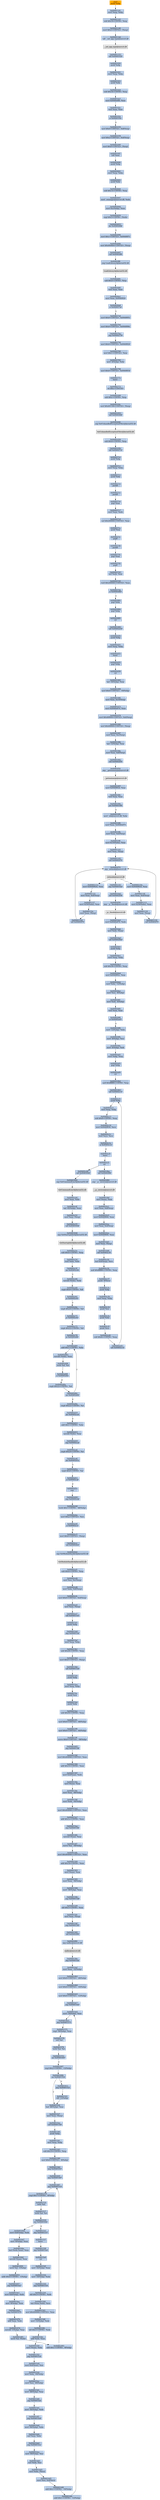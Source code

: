 digraph G {
node[shape=rectangle,style=filled,fillcolor=lightsteelblue,color=lightsteelblue]
bgcolor="transparent"
a0x00401140pushl_ebp[label="start\npushl %ebp",color="lightgrey",fillcolor="orange"];
a0x00401141movl_esp_ebp[label="0x00401141\nmovl %esp, %ebp"];
a0x00401143subl_0x18UINT8_esp[label="0x00401143\nsubl $0x18<UINT8>, %esp"];
a0x00401146movl_0x2UINT32_esp_[label="0x00401146\nmovl $0x2<UINT32>, (%esp)"];
a0x0040114dcall___set_app_type_msvcrt_dll[label="0x0040114d\ncall __set_app_type@msvcrt.dll"];
a__set_app_type_msvcrt_dll[label="__set_app_type@msvcrt.dll",color="lightgrey",fillcolor="lightgrey"];
a0x00401153call_0x00401020[label="0x00401153\ncall 0x00401020"];
a0x00401020pushl_ebp[label="0x00401020\npushl %ebp"];
a0x00401021movl_esp_ebp[label="0x00401021\nmovl %esp, %ebp"];
a0x00401023pushl_ebx[label="0x00401023\npushl %ebx"];
a0x00401024subl_0x34UINT8_esp[label="0x00401024\nsubl $0x34<UINT8>, %esp"];
a0x00401027movl_0x0040e6f0_eax[label="0x00401027\nmovl 0x0040e6f0, %eax"];
a0x0040102ctestl_eax_eax[label="0x0040102c\ntestl %eax, %eax"];
a0x0040102eje_0x0040104c[label="0x0040102e\nje 0x0040104c"];
a0x00401030movl_0x0UINT32_0x8esp_[label="0x00401030\nmovl $0x0<UINT32>, 0x8(%esp)"];
a0x00401038movl_0x2UINT32_0x4esp_[label="0x00401038\nmovl $0x2<UINT32>, 0x4(%esp)"];
a0x00401040movl_0x0UINT32_esp_[label="0x00401040\nmovl $0x0<UINT32>, (%esp)"];
a0x00401047call_eax[label="0x00401047\ncall %eax"];
a0x00402640pushl_ebp[label="0x00402640\npushl %ebp"];
a0x00402641movl_esp_ebp[label="0x00402641\nmovl %esp, %ebp"];
a0x00402643pushl_ebx[label="0x00402643\npushl %ebx"];
a0x00402644subl_0x14UINT8_esp[label="0x00402644\nsubl $0x14<UINT8>, %esp"];
a0x00402647movl__winmajor_msvcrt_dll_edx[label="0x00402647\nmovl _winmajor@msvcrt.dll, %edx"];
a0x0040264dmovl_0xcebp__eax[label="0x0040264d\nmovl 0xc(%ebp), %eax"];
a0x00402650cmpl_0x3UINT8_edx_[label="0x00402650\ncmpl $0x3<UINT8>, (%edx)"];
a0x00402653jbe_0x00402686[label="0x00402653\njbe 0x00402686"];
a0x00402686movl_0x1UINT32_0x0040f07c[label="0x00402686\nmovl $0x1<UINT32>, 0x0040f07c"];
a0x00402690movl_0x40e6b4UINT32_esp_[label="0x00402690\nmovl $0x40e6b4<UINT32>, (%esp)"];
a0x00402697call_0x00402ff8[label="0x00402697\ncall 0x00402ff8"];
a0x00402ff8jmp_LoadLibraryA_kernel32_dll[label="0x00402ff8\njmp LoadLibraryA@kernel32.dll"];
LoadLibraryA_kernel32_dll[label="LoadLibraryA@kernel32.dll",color="lightgrey",fillcolor="lightgrey"];
a0x0040269csubl_0x4UINT8_esp[label="0x0040269c\nsubl $0x4<UINT8>, %esp"];
a0x0040269ftestl_eax_eax[label="0x0040269f\ntestl %eax, %eax"];
a0x004026a1movl_eax_0x0040f020[label="0x004026a1\nmovl %eax, 0x0040f020"];
a0x004026a6je_0x004027a6[label="0x004026a6\nje 0x004027a6"];
a0x004027a6movl_0x0UINT32_0x0040f05c[label="0x004027a6\nmovl $0x0<UINT32>, 0x0040f05c"];
a0x004027b0movl_0x0UINT32_0x0040f06c[label="0x004027b0\nmovl $0x0<UINT32>, 0x0040f06c"];
a0x004027bajmp_0x00402756[label="0x004027ba\njmp 0x00402756"];
a0x00402756movl_0x0UINT32_0x0040f020[label="0x00402756\nmovl $0x0<UINT32>, 0x0040f020"];
a0x00402760movl_0x1UINT32_eax[label="0x00402760\nmovl $0x1<UINT32>, %eax"];
a0x00402765movl__4ebp__ebx[label="0x00402765\nmovl -4(%ebp), %ebx"];
a0x00402768movl_0x0UINT32_0x0040f034[label="0x00402768\nmovl $0x0<UINT32>, 0x0040f034"];
a0x00402772leave_[label="0x00402772\nleave "];
a0x00402773ret_0xcUINT16[label="0x00402773\nret $0xc<UINT16>"];
a0x00401049subl_0xcUINT8_esp[label="0x00401049\nsubl $0xc<UINT8>, %esp"];
a0x0040104cmovl_0x401180UINT32_esp_[label="0x0040104c\nmovl $0x401180<UINT32>, (%esp)"];
a0x00401053call_0x00402fd0[label="0x00401053\ncall 0x00402fd0"];
a0x00402fd0jmp_SetUnhandledExceptionFilter_kernel32_dll[label="0x00402fd0\njmp SetUnhandledExceptionFilter@kernel32.dll"];
SetUnhandledExceptionFilter_kernel32_dll[label="SetUnhandledExceptionFilter@kernel32.dll",color="lightgrey",fillcolor="lightgrey"];
a0x00401058subl_0x4UINT8_esp[label="0x00401058\nsubl $0x4<UINT8>, %esp"];
a0x0040105bcall_0x004027c0[label="0x0040105b\ncall 0x004027c0"];
a0x004027c0pushl_ebp[label="0x004027c0\npushl %ebp"];
a0x004027c1movl_esp_ebp[label="0x004027c1\nmovl %esp, %ebp"];
a0x004027c3pushl_ebx[label="0x004027c3\npushl %ebx"];
a0x004027c4pushfl_[label="0x004027c4\npushfl "];
a0x004027c5pushfl_[label="0x004027c5\npushfl "];
a0x004027c6popl_eax[label="0x004027c6\npopl %eax"];
a0x004027c7movl_eax_edx[label="0x004027c7\nmovl %eax, %edx"];
a0x004027c9xorl_0x200000UINT32_eax[label="0x004027c9\nxorl $0x200000<UINT32>, %eax"];
a0x004027cepushl_eax[label="0x004027ce\npushl %eax"];
a0x004027cfpopfl_[label="0x004027cf\npopfl "];
a0x004027d0pushfl_[label="0x004027d0\npushfl "];
a0x004027d1popl_eax[label="0x004027d1\npopl %eax"];
a0x004027d2popfl_[label="0x004027d2\npopfl "];
a0x004027d3xorl_edx_eax[label="0x004027d3\nxorl %edx, %eax"];
a0x004027d5testl_0x200000UINT32_eax[label="0x004027d5\ntestl $0x200000<UINT32>, %eax"];
a0x004027daje_0x00402883[label="0x004027da\nje 0x00402883"];
a0x00402883popl_ebx[label="0x00402883\npopl %ebx"];
a0x00402884popl_ebp[label="0x00402884\npopl %ebp"];
a0x00402885ret[label="0x00402885\nret"];
a0x00401060call_0x00402d30[label="0x00401060\ncall 0x00402d30"];
a0x00402d30pushl_ebp[label="0x00402d30\npushl %ebp"];
a0x00402d31movl_esp_ebp[label="0x00402d31\nmovl %esp, %ebp"];
a0x00402d33fninit_[label="0x00402d33\nfninit "];
a0x00402d35popl_ebp[label="0x00402d35\npopl %ebp"];
a0x00402d36ret[label="0x00402d36\nret"];
a0x00401065leal__16ebp__eax[label="0x00401065\nleal -16(%ebp), %eax"];
a0x00401068movl_0x0UINT32__16ebp_[label="0x00401068\nmovl $0x0<UINT32>, -16(%ebp)"];
a0x0040106fmovl_eax_0x10esp_[label="0x0040106f\nmovl %eax, 0x10(%esp)"];
a0x00401073movl_0x0040e670_eax[label="0x00401073\nmovl 0x0040e670, %eax"];
a0x00401078movl_0x40f004UINT32_0x4esp_[label="0x00401078\nmovl $0x40f004<UINT32>, 0x4(%esp)"];
a0x00401080movl_0x40f000UINT32_esp_[label="0x00401080\nmovl $0x40f000<UINT32>, (%esp)"];
a0x00401087movl_eax_0xcesp_[label="0x00401087\nmovl %eax, 0xc(%esp)"];
a0x0040108bleal__12ebp__eax[label="0x0040108b\nleal -12(%ebp), %eax"];
a0x0040108emovl_eax_0x8esp_[label="0x0040108e\nmovl %eax, 0x8(%esp)"];
a0x00401092call_0x00402f50[label="0x00401092\ncall 0x00402f50"];
a0x00402f50jmp___getmainargs_msvcrt_dll[label="0x00402f50\njmp __getmainargs@msvcrt.dll"];
a__getmainargs_msvcrt_dll[label="__getmainargs@msvcrt.dll",color="lightgrey",fillcolor="lightgrey"];
a0x00401097movl_0x0040f024_eax[label="0x00401097\nmovl 0x0040f024, %eax"];
a0x0040109ctestl_eax_eax[label="0x0040109c\ntestl %eax, %eax"];
a0x0040109ejne_0x004010f0[label="0x0040109e\njne 0x004010f0"];
a0x004010f0movl__iob_msvcrt_dll_ebx[label="0x004010f0\nmovl _iob@msvcrt.dll, %ebx"];
a0x004010f6movl_eax_0x0040e674[label="0x004010f6\nmovl %eax, 0x0040e674"];
a0x004010fbmovl_eax_0x4esp_[label="0x004010fb\nmovl %eax, 0x4(%esp)"];
a0x004010ffmovl_0x10ebx__eax[label="0x004010ff\nmovl 0x10(%ebx), %eax"];
a0x00401102movl_eax_esp_[label="0x00401102\nmovl %eax, (%esp)"];
a0x00401105call_0x00402f70[label="0x00401105\ncall 0x00402f70"];
a0x00402f70jmp__setmode_msvcrt_dll[label="0x00402f70\njmp _setmode@msvcrt.dll"];
a_setmode_msvcrt_dll[label="_setmode@msvcrt.dll",color="lightgrey",fillcolor="lightgrey"];
a0x0040110amovl_0x0040f024_eax[label="0x0040110a\nmovl 0x0040f024, %eax"];
a0x0040110fmovl_eax_0x4esp_[label="0x0040110f\nmovl %eax, 0x4(%esp)"];
a0x00401113movl_0x30ebx__eax[label="0x00401113\nmovl 0x30(%ebx), %eax"];
a0x00401116movl_eax_esp_[label="0x00401116\nmovl %eax, (%esp)"];
a0x00401119call_0x00402f70[label="0x00401119\ncall 0x00402f70"];
a0x0040111emovl_0x0040f024_eax[label="0x0040111e\nmovl 0x0040f024, %eax"];
a0x00401123movl_eax_0x4esp_[label="0x00401123\nmovl %eax, 0x4(%esp)"];
a0x00401127movl_0x50ebx__eax[label="0x00401127\nmovl 0x50(%ebx), %eax"];
a0x0040112amovl_eax_esp_[label="0x0040112a\nmovl %eax, (%esp)"];
a0x0040112dcall_0x00402f70[label="0x0040112d\ncall 0x00402f70"];
a0x00401132jmp_0x004010a0[label="0x00401132\njmp 0x004010a0"];
a0x004010a0call_0x00402f58[label="0x004010a0\ncall 0x00402f58"];
a0x00402f58jmp___p__fmode_msvcrt_dll[label="0x00402f58\njmp __p__fmode@msvcrt.dll"];
a__p__fmode_msvcrt_dll[label="__p__fmode@msvcrt.dll",color="lightgrey",fillcolor="lightgrey"];
a0x004010a5movl_0x0040e674_edx[label="0x004010a5\nmovl 0x0040e674, %edx"];
a0x004010abmovl_edx_eax_[label="0x004010ab\nmovl %edx, (%eax)"];
a0x004010adcall_0x004029e0[label="0x004010ad\ncall 0x004029e0"];
a0x004029e0pushl_ebp[label="0x004029e0\npushl %ebp"];
a0x004029e1movl_esp_ebp[label="0x004029e1\nmovl %esp, %ebp"];
a0x004029e3subl_0x38UINT8_esp[label="0x004029e3\nsubl $0x38<UINT8>, %esp"];
a0x004029e6movl_0x0040f02c_eax[label="0x004029e6\nmovl 0x0040f02c, %eax"];
a0x004029ebmovl_ebx__12ebp_[label="0x004029eb\nmovl %ebx, -12(%ebp)"];
a0x004029eemovl_esi__8ebp_[label="0x004029ee\nmovl %esi, -8(%ebp)"];
a0x004029f1movl_edi__4ebp_[label="0x004029f1\nmovl %edi, -4(%ebp)"];
a0x004029f4testl_eax_eax[label="0x004029f4\ntestl %eax, %eax"];
a0x004029f6je_0x00402a05[label="0x004029f6\nje 0x00402a05"];
a0x004029f8movl__12ebp__ebx[label="0x004029f8\nmovl -12(%ebp), %ebx"];
a0x004029fbmovl__8ebp__esi[label="0x004029fb\nmovl -8(%ebp), %esi"];
a0x004029femovl__4ebp__edi[label="0x004029fe\nmovl -4(%ebp), %edi"];
a0x00402a01movl_ebp_esp[label="0x00402a01\nmovl %ebp, %esp"];
a0x00402a03popl_ebp[label="0x00402a03\npopl %ebp"];
a0x00402a04ret[label="0x00402a04\nret"];
a0x004010b2andl_0xfffffff0UINT8_esp[label="0x004010b2\nandl $0xfffffff0<UINT8>, %esp"];
a0x004010b5call_0x00402c10[label="0x004010b5\ncall 0x00402c10"];
a0x00402c10pushl_ebp[label="0x00402c10\npushl %ebp"];
a0x00402c11movl_esp_ebp[label="0x00402c11\nmovl %esp, %ebp"];
a0x00402c13subl_0x8UINT8_esp[label="0x00402c13\nsubl $0x8<UINT8>, %esp"];
a0x00402c16movl_0x0040f030_ecx[label="0x00402c16\nmovl 0x0040f030, %ecx"];
a0x00402c1ctestl_ecx_ecx[label="0x00402c1c\ntestl %ecx, %ecx"];
a0x00402c1eje_0x00402c22[label="0x00402c1e\nje 0x00402c22"];
a0x00402c20leave_[label="0x00402c20\nleave "];
a0x00402c21ret[label="0x00402c21\nret"];
a0x004010bacall_0x00402f60[label="0x004010ba\ncall 0x00402f60"];
a0x00402f60jmp___p__environ_msvcrt_dll[label="0x00402f60\njmp __p__environ@msvcrt.dll"];
a__p__environ_msvcrt_dll[label="__p__environ@msvcrt.dll",color="lightgrey",fillcolor="lightgrey"];
a0x004010bfmovl_eax__eax[label="0x004010bf\nmovl (%eax), %eax"];
a0x004010c1movl_eax_0x8esp_[label="0x004010c1\nmovl %eax, 0x8(%esp)"];
a0x004010c5movl_0x0040f004_eax[label="0x004010c5\nmovl 0x0040f004, %eax"];
a0x004010camovl_eax_0x4esp_[label="0x004010ca\nmovl %eax, 0x4(%esp)"];
a0x004010cemovl_0x0040f000_eax[label="0x004010ce\nmovl 0x0040f000, %eax"];
a0x004010d3movl_eax_esp_[label="0x004010d3\nmovl %eax, (%esp)"];
a0x004010d6call_0x00402c30[label="0x004010d6\ncall 0x00402c30"];
a0x00402c30leal_0x4esp__ecx[label="0x00402c30\nleal 0x4(%esp), %ecx"];
a0x00402c34andl_0xfffffff0UINT8_esp[label="0x00402c34\nandl $0xfffffff0<UINT8>, %esp"];
a0x00402c37pushl__4ecx_[label="0x00402c37\npushl -4(%ecx)"];
a0x00402c3apushl_ebp[label="0x00402c3a\npushl %ebp"];
a0x00402c3bmovl_esp_ebp[label="0x00402c3b\nmovl %esp, %ebp"];
a0x00402c3dpushl_esi[label="0x00402c3d\npushl %esi"];
a0x00402c3epushl_ebx[label="0x00402c3e\npushl %ebx"];
a0x00402c3fpushl_ecx[label="0x00402c3f\npushl %ecx"];
a0x00402c40subl_0x6cUINT8_esp[label="0x00402c40\nsubl $0x6c<UINT8>, %esp"];
a0x00402c43call_0x00402c10[label="0x00402c43\ncall 0x00402c10"];
a0x00402c48call_0x00403040[label="0x00402c48\ncall 0x00403040"];
a0x00403040jmp_GetCommandLineA_kernel32_dll[label="0x00403040\njmp GetCommandLineA@kernel32.dll"];
GetCommandLineA_kernel32_dll[label="GetCommandLineA@kernel32.dll",color="lightgrey",fillcolor="lightgrey"];
a0x00402c4dmovl_eax_ebx[label="0x00402c4d\nmovl %eax, %ebx"];
a0x00402c4fleal__92ebp__eax[label="0x00402c4f\nleal -92(%ebp), %eax"];
a0x00402c52movl_eax_esp_[label="0x00402c52\nmovl %eax, (%esp)"];
a0x00402c55call_0x00403048[label="0x00402c55\ncall 0x00403048"];
a0x00403048jmp_GetStartupInfoA_kernel32_dll[label="0x00403048\njmp GetStartupInfoA@kernel32.dll"];
GetStartupInfoA_kernel32_dll[label="GetStartupInfoA@kernel32.dll",color="lightgrey",fillcolor="lightgrey"];
a0x00402c5asubl_0x4UINT8_esp[label="0x00402c5a\nsubl $0x4<UINT8>, %esp"];
a0x00402c5dtestl_ebx_ebx[label="0x00402c5d\ntestl %ebx, %ebx"];
a0x00402c5fjne_0x00402c66[label="0x00402c5f\njne 0x00402c66"];
a0x00402c66movzbl_ebx__edx[label="0x00402c66\nmovzbl (%ebx), %edx"];
a0x00402c69cmpb_0x9UINT8_dl[label="0x00402c69\ncmpb $0x9<UINT8>, %dl"];
a0x00402c6cje_0x00402c63[label="0x00402c6c\nje 0x00402c63"];
a0x00402c6ecmpb_0x20UINT8_dl[label="0x00402c6e\ncmpb $0x20<UINT8>, %dl"];
a0x00402c71je_0x00402c63[label="0x00402c71\nje 0x00402c63"];
a0x00402c73cmpb_0x22UINT8_dl[label="0x00402c73\ncmpb $0x22<UINT8>, %dl"];
a0x00402c76je_0x00402d00[label="0x00402c76\nje 0x00402d00"];
a0x00402d00addl_0x1UINT8_ebx[label="0x00402d00\naddl $0x1<UINT8>, %ebx"];
a0x00402d03movzbl_ebx__eax[label="0x00402d03\nmovzbl (%ebx), %eax"];
a0x00402d06testb_al_al[label="0x00402d06\ntestb %al, %al"];
a0x00402d08je_0x00402d0e[label="0x00402d08\nje 0x00402d0e"];
a0x00402d0acmpb_0x22UINT8_al[label="0x00402d0a\ncmpb $0x22<UINT8>, %al"];
a0x00402d0cjne_0x00402d00[label="0x00402d0c\njne 0x00402d00"];
a0x00402d0ecmpb_0x22UINT8_al[label="0x00402d0e\ncmpb $0x22<UINT8>, %al"];
a0x00402d10jne_0x00402ca4[label="0x00402d10\njne 0x00402ca4"];
a0x00402d12addl_0x1UINT8_ebx[label="0x00402d12\naddl $0x1<UINT8>, %ebx"];
a0x00402d15movzbl_ebx__eax[label="0x00402d15\nmovzbl (%ebx), %eax"];
a0x00402d18jmp_0x00402ca4[label="0x00402d18\njmp 0x00402ca4"];
a0x00402ca4cmpb_0x20UINT8_al[label="0x00402ca4\ncmpb $0x20<UINT8>, %al"];
a0x00402ca6jne_0x00402d1a[label="0x00402ca6\njne 0x00402d1a"];
a0x00402d1acmpb_0x9UINT8_al[label="0x00402d1a\ncmpb $0x9<UINT8>, %al"];
a0x00402d1cje_0x00402ca8[label="0x00402d1c\nje 0x00402ca8"];
a0x00402d1enop_[label="0x00402d1e\nnop "];
a0x00402d20jmp_0x00402cb6[label="0x00402d20\njmp 0x00402cb6"];
a0x00402cb6testb_0x1UINT8__48ebp_[label="0x00402cb6\ntestb $0x1<UINT8>, -48(%ebp)"];
a0x00402cbamovl_0xaUINT32_esi[label="0x00402cba\nmovl $0xa<UINT32>, %esi"];
a0x00402cbfje_0x00402cc5[label="0x00402cbf\nje 0x00402cc5"];
a0x00402cc5movl_0x0UINT32_esp_[label="0x00402cc5\nmovl $0x0<UINT32>, (%esp)"];
a0x00402ccccall_0x00402fe0[label="0x00402ccc\ncall 0x00402fe0"];
a0x00402fe0jmp_GetModuleHandleA_kernel32_dll[label="0x00402fe0\njmp GetModuleHandleA@kernel32.dll"];
GetModuleHandleA_kernel32_dll[label="GetModuleHandleA@kernel32.dll",color="lightgrey",fillcolor="lightgrey"];
a0x00402cd1subl_0x4UINT8_esp[label="0x00402cd1\nsubl $0x4<UINT8>, %esp"];
a0x00402cd4movl_esi_0xcesp_[label="0x00402cd4\nmovl %esi, 0xc(%esp)"];
a0x00402cd8movl_ebx_0x8esp_[label="0x00402cd8\nmovl %ebx, 0x8(%esp)"];
a0x00402cdcmovl_0x0UINT32_0x4esp_[label="0x00402cdc\nmovl $0x0<UINT32>, 0x4(%esp)"];
a0x00402ce4movl_eax_esp_[label="0x00402ce4\nmovl %eax, (%esp)"];
a0x00402ce7call_0x004015e5[label="0x00402ce7\ncall 0x004015e5"];
a0x004015e5pushl_ebp[label="0x004015e5\npushl %ebp"];
a0x004015e6jmp_0x004015af[label="0x004015e6\njmp 0x004015af"];
a0x004015afmovl_esp_ebp[label="0x004015af\nmovl %esp, %ebp"];
a0x004015b1subl_0x28UINT8_esp[label="0x004015b1\nsubl $0x28<UINT8>, %esp"];
a0x004015b4movl_0x0UINT32_esp_[label="0x004015b4\nmovl $0x0<UINT32>, (%esp)"];
a0x004015bbcall_0x004015e9[label="0x004015bb\ncall 0x004015e9"];
a0x004015e9pushl_ebp[label="0x004015e9\npushl %ebp"];
a0x004015eamovl_esp_ebp[label="0x004015ea\nmovl %esp, %ebp"];
a0x004015ecpushl_esi[label="0x004015ec\npushl %esi"];
a0x004015edpushl_ebx[label="0x004015ed\npushl %ebx"];
a0x004015eesubl_0x50UINT8_esp[label="0x004015ee\nsubl $0x50<UINT8>, %esp"];
a0x004015f1movl_0x0UINT32__48ebp_[label="0x004015f1\nmovl $0x0<UINT32>, -48(%ebp)"];
a0x004015f8movl_0x0UINT32__44ebp_[label="0x004015f8\nmovl $0x0<UINT32>, -44(%ebp)"];
a0x004015ffmovw_0x0UINT16__38ebp_[label="0x004015ff\nmovw $0x0<UINT16>, -38(%ebp)"];
a0x00401605jmp_0x0040158f[label="0x00401605\njmp 0x0040158f"];
a0x0040158fmovl_0x404060UINT32_eax[label="0x0040158f\nmovl $0x404060<UINT32>, %eax"];
a0x00401594addl_0x10UINT8_eax[label="0x00401594\naddl $0x10<UINT8>, %eax"];
a0x00401597movl_0x4eax__edx[label="0x00401597\nmovl 0x4(%eax), %edx"];
a0x0040159amovl_eax__eax[label="0x0040159a\nmovl (%eax), %eax"];
a0x0040159cmovl_eax__48ebp_[label="0x0040159c\nmovl %eax, -48(%ebp)"];
a0x0040159fmovl_edx__44ebp_[label="0x0040159f\nmovl %edx, -44(%ebp)"];
a0x004015a2movl_0x404060UINT32_eax[label="0x004015a2\nmovl $0x404060<UINT32>, %eax"];
a0x004015a7addl_0x1eUINT8_eax[label="0x004015a7\naddl $0x1e<UINT8>, %eax"];
a0x004015aajmp_0x004014f4[label="0x004015aa\njmp 0x004014f4"];
a0x004014f4movzwl_eax__eax[label="0x004014f4\nmovzwl (%eax), %eax"];
a0x004014f7movw_ax__38ebp_[label="0x004014f7\nmovw %ax, -38(%ebp)"];
a0x004014fbmovl_0x404060UINT32_eax[label="0x004014fb\nmovl $0x404060<UINT32>, %eax"];
a0x00401500addl_0x18UINT8_eax[label="0x00401500\naddl $0x18<UINT8>, %eax"];
a0x00401503movl_eax__eax[label="0x00401503\nmovl (%eax), %eax"];
a0x00401505movl_eax__36ebp_[label="0x00401505\nmovl %eax, -36(%ebp)"];
a0x00401508movl__36ebp__eax[label="0x00401508\nmovl -36(%ebp), %eax"];
a0x0040150bjmp_0x004015d9[label="0x0040150b\njmp 0x004015d9"];
a0x004015d9shll_0x3UINT8_eax[label="0x004015d9\nshll $0x3<UINT8>, %eax"];
a0x004015dcmovl_eax_esp_[label="0x004015dc\nmovl %eax, (%esp)"];
a0x004015dfjmp_0x00401585[label="0x004015df\njmp 0x00401585"];
a0x00401585call_0x00402f80[label="0x00401585\ncall 0x00402f80"];
a0x00402f80jmp_malloc_msvcrt_dll[label="0x00402f80\njmp malloc@msvcrt.dll"];
malloc_msvcrt_dll[label="malloc@msvcrt.dll",color="lightgrey",fillcolor="lightgrey"];
a0x0040158ajmp_0x004014af[label="0x0040158a\njmp 0x004014af"];
a0x004014afmovl_eax__32ebp_[label="0x004014af\nmovl %eax, -32(%ebp)"];
a0x004014b2movl_0x0UINT32__28ebp_[label="0x004014b2\nmovl $0x0<UINT32>, -28(%ebp)"];
a0x004014b9movl_0x0UINT32__16ebp_[label="0x004014b9\nmovl $0x0<UINT32>, -16(%ebp)"];
a0x004014c0movl_0x0UINT32__12ebp_[label="0x004014c0\nmovl $0x0<UINT32>, -12(%ebp)"];
a0x004014c7jmp_0x004014e0[label="0x004014c7\njmp 0x004014e0"];
a0x004014e0movl__16ebp__eax[label="0x004014e0\nmovl -16(%ebp), %eax"];
a0x004014e3jmp_0x00401575[label="0x004014e3\njmp 0x00401575"];
a0x00401575cmpl__36ebp__eax[label="0x00401575\ncmpl -36(%ebp), %eax"];
a0x00401578setl_al[label="0x00401578\nsetl %al"];
a0x0040157btestb_al_al[label="0x0040157b\ntestb %al, %al"];
a0x0040157djne_0x00401607[label="0x0040157d\njne 0x00401607"];
a0x00401607cmpl_0x2UINT8__12ebp_[label="0x00401607\ncmpl $0x2<UINT8>, -12(%ebp)"];
a0x0040160bjne_0x00401524[label="0x0040160b\njne 0x00401524"];
a0x00401524leal__48ebp__eax[label="0x00401524\nleal -48(%ebp), %eax"];
a0x00401527movl_eax_esp_[label="0x00401527\nmovl %eax, (%esp)"];
a0x0040152acall_0x00401340[label="0x0040152a\ncall 0x00401340"];
a0x00401340pushl_ebp[label="0x00401340\npushl %ebp"];
a0x00401341movl_esp_ebp[label="0x00401341\nmovl %esp, %ebp"];
a0x00401343subl_0x10UINT8_esp[label="0x00401343\nsubl $0x10<UINT8>, %esp"];
a0x00401346movl_0x0UINT32__8ebp_[label="0x00401346\nmovl $0x0<UINT32>, -8(%ebp)"];
a0x0040134djmp_0x0040163f[label="0x0040134d\njmp 0x0040163f"];
a0x0040163fjmp_0x00401487[label="0x0040163f\njmp 0x00401487"];
a0x00401487jmp_0x00401510[label="0x00401487\njmp 0x00401510"];
a0x00401510cmpl_0x7UINT8__8ebp_[label="0x00401510\ncmpl $0x7<UINT8>, -8(%ebp)"];
a0x00401514setle_al[label="0x00401514\nsetle %al"];
a0x00401517testb_al_al[label="0x00401517\ntestb %al, %al"];
a0x00401519jne_0x00401644[label="0x00401519\njne 0x00401644"];
a0x00401644movl_0x8ebp__edx[label="0x00401644\nmovl 0x8(%ebp), %edx"];
a0x00401647movl__8ebp__eax[label="0x00401647\nmovl -8(%ebp), %eax"];
a0x0040164aleal_edxeax__eax[label="0x0040164a\nleal (%edx,%eax), %eax"];
a0x0040164dmovzbl_eax__eax[label="0x0040164d\nmovzbl (%eax), %eax"];
a0x00401650movb_al__1ebp_[label="0x00401650\nmovb %al, -1(%ebp)"];
a0x00401653addb_0x4UINT8__1ebp_[label="0x00401653\naddb $0x4<UINT8>, -1(%ebp)"];
a0x00401657jmp_0x004014a7[label="0x00401657\njmp 0x004014a7"];
a0x004014a7movl_0x8ebp__edx[label="0x004014a7\nmovl 0x8(%ebp), %edx"];
a0x004014aamovl__8ebp__eax[label="0x004014aa\nmovl -8(%ebp), %eax"];
a0x004014adjmp_0x0040147b[label="0x004014ad\njmp 0x0040147b"];
a0x0040147baddl_eax_edx[label="0x0040147b\naddl %eax, %edx"];
a0x0040147dmovzbl__1ebp__eax[label="0x0040147d\nmovzbl -1(%ebp), %eax"];
a0x00401481movb_al_edx_[label="0x00401481\nmovb %al, (%edx)"];
a0x00401483addl_0x1UINT8__8ebp_[label="0x00401483\naddl $0x1<UINT8>, -8(%ebp)"];
a0x0040151fjmp_0x00401537[label="0x0040151f\njmp 0x00401537"];
a0x00401537leave_[label="0x00401537\nleave "];
a0x00401538jmp_0x004015e8[label="0x00401538\njmp 0x004015e8"];
a0x004015e8ret[label="0x004015e8\nret"];
a0x0040152fmovl__32ebp__eax[label="0x0040152f\nmovl -32(%ebp), %eax"];
a0x00401532movl__16ebp__edx[label="0x00401532\nmovl -16(%ebp), %edx"];
a0x00401535jmp_0x0040153d[label="0x00401535\njmp 0x0040153d"];
a0x0040153dshll_0x3UINT8_edx[label="0x0040153d\nshll $0x3<UINT8>, %edx"];
a0x00401540leal_eaxedx__ecx[label="0x00401540\nleal (%eax,%edx), %ecx"];
a0x00401543movl_0x404060UINT32_eax[label="0x00401543\nmovl $0x404060<UINT32>, %eax"];
a0x00401548movl__12ebp__edx[label="0x00401548\nmovl -12(%ebp), %edx"];
a0x0040154bshll_0x3UINT8_edx[label="0x0040154b\nshll $0x3<UINT8>, %edx"];
a0x0040154eaddl_edx_eax[label="0x0040154e\naddl %edx, %eax"];
a0x00401550movl_eax__ebx[label="0x00401550\nmovl (%eax), %ebx"];
a0x00401552jmp_0x004015c8[label="0x00401552\njmp 0x004015c8"];
a0x004015c8movl_0x4eax__esi[label="0x004015c8\nmovl 0x4(%eax), %esi"];
a0x004015cbmovl_ebx__64ebp_[label="0x004015cb\nmovl %ebx, -64(%ebp)"];
a0x004015cemovl_esi__60ebp_[label="0x004015ce\nmovl %esi, -60(%ebp)"];
a0x004015d1movl__48ebp__eax[label="0x004015d1\nmovl -48(%ebp), %eax"];
a0x004015d4jmp_0x004014ef[label="0x004015d4\njmp 0x004014ef"];
a0x004014efmovl__44ebp__edx[label="0x004014ef\nmovl -44(%ebp), %edx"];
a0x004014f2jmp_0x004014e8[label="0x004014f2\njmp 0x004014e8"];
a0x004014e8movl__64ebp__ebx[label="0x004014e8\nmovl -64(%ebp), %ebx"];
a0x004014ebxorl_eax_ebx[label="0x004014eb\nxorl %eax, %ebx"];
a0x004014edjmp_0x004014ce[label="0x004014ed\njmp 0x004014ce"];
a0x004014cemovl__60ebp__esi[label="0x004014ce\nmovl -60(%ebp), %esi"];
a0x004014d1xorl_edx_esi[label="0x004014d1\nxorl %edx, %esi"];
a0x004014d3movl_ebx_ecx_[label="0x004014d3\nmovl %ebx, (%ecx)"];
a0x004014d5movl_esi_0x4ecx_[label="0x004014d5\nmovl %esi, 0x4(%ecx)"];
a0x004014d8addl_0x1UINT8__16ebp_[label="0x004014d8\naddl $0x1<UINT8>, -16(%ebp)"];
a0x004014dcaddl_0x1UINT8__12ebp_[label="0x004014dc\naddl $0x1<UINT8>, -12(%ebp)"];
a0x00401611jmp_0x00401521[label="0x00401611\njmp 0x00401521"];
a0x00401521shll__12ebp_[label="0x00401521\nshll -12(%ebp)"];
a0x00401140pushl_ebp -> a0x00401141movl_esp_ebp [color="#000000"];
a0x00401141movl_esp_ebp -> a0x00401143subl_0x18UINT8_esp [color="#000000"];
a0x00401143subl_0x18UINT8_esp -> a0x00401146movl_0x2UINT32_esp_ [color="#000000"];
a0x00401146movl_0x2UINT32_esp_ -> a0x0040114dcall___set_app_type_msvcrt_dll [color="#000000"];
a0x0040114dcall___set_app_type_msvcrt_dll -> a__set_app_type_msvcrt_dll [color="#000000"];
a__set_app_type_msvcrt_dll -> a0x00401153call_0x00401020 [color="#000000"];
a0x00401153call_0x00401020 -> a0x00401020pushl_ebp [color="#000000"];
a0x00401020pushl_ebp -> a0x00401021movl_esp_ebp [color="#000000"];
a0x00401021movl_esp_ebp -> a0x00401023pushl_ebx [color="#000000"];
a0x00401023pushl_ebx -> a0x00401024subl_0x34UINT8_esp [color="#000000"];
a0x00401024subl_0x34UINT8_esp -> a0x00401027movl_0x0040e6f0_eax [color="#000000"];
a0x00401027movl_0x0040e6f0_eax -> a0x0040102ctestl_eax_eax [color="#000000"];
a0x0040102ctestl_eax_eax -> a0x0040102eje_0x0040104c [color="#000000"];
a0x0040102eje_0x0040104c -> a0x00401030movl_0x0UINT32_0x8esp_ [color="#000000",label="F"];
a0x00401030movl_0x0UINT32_0x8esp_ -> a0x00401038movl_0x2UINT32_0x4esp_ [color="#000000"];
a0x00401038movl_0x2UINT32_0x4esp_ -> a0x00401040movl_0x0UINT32_esp_ [color="#000000"];
a0x00401040movl_0x0UINT32_esp_ -> a0x00401047call_eax [color="#000000"];
a0x00401047call_eax -> a0x00402640pushl_ebp [color="#000000"];
a0x00402640pushl_ebp -> a0x00402641movl_esp_ebp [color="#000000"];
a0x00402641movl_esp_ebp -> a0x00402643pushl_ebx [color="#000000"];
a0x00402643pushl_ebx -> a0x00402644subl_0x14UINT8_esp [color="#000000"];
a0x00402644subl_0x14UINT8_esp -> a0x00402647movl__winmajor_msvcrt_dll_edx [color="#000000"];
a0x00402647movl__winmajor_msvcrt_dll_edx -> a0x0040264dmovl_0xcebp__eax [color="#000000"];
a0x0040264dmovl_0xcebp__eax -> a0x00402650cmpl_0x3UINT8_edx_ [color="#000000"];
a0x00402650cmpl_0x3UINT8_edx_ -> a0x00402653jbe_0x00402686 [color="#000000"];
a0x00402653jbe_0x00402686 -> a0x00402686movl_0x1UINT32_0x0040f07c [color="#000000",label="T"];
a0x00402686movl_0x1UINT32_0x0040f07c -> a0x00402690movl_0x40e6b4UINT32_esp_ [color="#000000"];
a0x00402690movl_0x40e6b4UINT32_esp_ -> a0x00402697call_0x00402ff8 [color="#000000"];
a0x00402697call_0x00402ff8 -> a0x00402ff8jmp_LoadLibraryA_kernel32_dll [color="#000000"];
a0x00402ff8jmp_LoadLibraryA_kernel32_dll -> LoadLibraryA_kernel32_dll [color="#000000"];
LoadLibraryA_kernel32_dll -> a0x0040269csubl_0x4UINT8_esp [color="#000000"];
a0x0040269csubl_0x4UINT8_esp -> a0x0040269ftestl_eax_eax [color="#000000"];
a0x0040269ftestl_eax_eax -> a0x004026a1movl_eax_0x0040f020 [color="#000000"];
a0x004026a1movl_eax_0x0040f020 -> a0x004026a6je_0x004027a6 [color="#000000"];
a0x004026a6je_0x004027a6 -> a0x004027a6movl_0x0UINT32_0x0040f05c [color="#000000",label="T"];
a0x004027a6movl_0x0UINT32_0x0040f05c -> a0x004027b0movl_0x0UINT32_0x0040f06c [color="#000000"];
a0x004027b0movl_0x0UINT32_0x0040f06c -> a0x004027bajmp_0x00402756 [color="#000000"];
a0x004027bajmp_0x00402756 -> a0x00402756movl_0x0UINT32_0x0040f020 [color="#000000"];
a0x00402756movl_0x0UINT32_0x0040f020 -> a0x00402760movl_0x1UINT32_eax [color="#000000"];
a0x00402760movl_0x1UINT32_eax -> a0x00402765movl__4ebp__ebx [color="#000000"];
a0x00402765movl__4ebp__ebx -> a0x00402768movl_0x0UINT32_0x0040f034 [color="#000000"];
a0x00402768movl_0x0UINT32_0x0040f034 -> a0x00402772leave_ [color="#000000"];
a0x00402772leave_ -> a0x00402773ret_0xcUINT16 [color="#000000"];
a0x00402773ret_0xcUINT16 -> a0x00401049subl_0xcUINT8_esp [color="#000000"];
a0x00401049subl_0xcUINT8_esp -> a0x0040104cmovl_0x401180UINT32_esp_ [color="#000000"];
a0x0040104cmovl_0x401180UINT32_esp_ -> a0x00401053call_0x00402fd0 [color="#000000"];
a0x00401053call_0x00402fd0 -> a0x00402fd0jmp_SetUnhandledExceptionFilter_kernel32_dll [color="#000000"];
a0x00402fd0jmp_SetUnhandledExceptionFilter_kernel32_dll -> SetUnhandledExceptionFilter_kernel32_dll [color="#000000"];
SetUnhandledExceptionFilter_kernel32_dll -> a0x00401058subl_0x4UINT8_esp [color="#000000"];
a0x00401058subl_0x4UINT8_esp -> a0x0040105bcall_0x004027c0 [color="#000000"];
a0x0040105bcall_0x004027c0 -> a0x004027c0pushl_ebp [color="#000000"];
a0x004027c0pushl_ebp -> a0x004027c1movl_esp_ebp [color="#000000"];
a0x004027c1movl_esp_ebp -> a0x004027c3pushl_ebx [color="#000000"];
a0x004027c3pushl_ebx -> a0x004027c4pushfl_ [color="#000000"];
a0x004027c4pushfl_ -> a0x004027c5pushfl_ [color="#000000"];
a0x004027c5pushfl_ -> a0x004027c6popl_eax [color="#000000"];
a0x004027c6popl_eax -> a0x004027c7movl_eax_edx [color="#000000"];
a0x004027c7movl_eax_edx -> a0x004027c9xorl_0x200000UINT32_eax [color="#000000"];
a0x004027c9xorl_0x200000UINT32_eax -> a0x004027cepushl_eax [color="#000000"];
a0x004027cepushl_eax -> a0x004027cfpopfl_ [color="#000000"];
a0x004027cfpopfl_ -> a0x004027d0pushfl_ [color="#000000"];
a0x004027d0pushfl_ -> a0x004027d1popl_eax [color="#000000"];
a0x004027d1popl_eax -> a0x004027d2popfl_ [color="#000000"];
a0x004027d2popfl_ -> a0x004027d3xorl_edx_eax [color="#000000"];
a0x004027d3xorl_edx_eax -> a0x004027d5testl_0x200000UINT32_eax [color="#000000"];
a0x004027d5testl_0x200000UINT32_eax -> a0x004027daje_0x00402883 [color="#000000"];
a0x004027daje_0x00402883 -> a0x00402883popl_ebx [color="#000000",label="T"];
a0x00402883popl_ebx -> a0x00402884popl_ebp [color="#000000"];
a0x00402884popl_ebp -> a0x00402885ret [color="#000000"];
a0x00402885ret -> a0x00401060call_0x00402d30 [color="#000000"];
a0x00401060call_0x00402d30 -> a0x00402d30pushl_ebp [color="#000000"];
a0x00402d30pushl_ebp -> a0x00402d31movl_esp_ebp [color="#000000"];
a0x00402d31movl_esp_ebp -> a0x00402d33fninit_ [color="#000000"];
a0x00402d33fninit_ -> a0x00402d35popl_ebp [color="#000000"];
a0x00402d35popl_ebp -> a0x00402d36ret [color="#000000"];
a0x00402d36ret -> a0x00401065leal__16ebp__eax [color="#000000"];
a0x00401065leal__16ebp__eax -> a0x00401068movl_0x0UINT32__16ebp_ [color="#000000"];
a0x00401068movl_0x0UINT32__16ebp_ -> a0x0040106fmovl_eax_0x10esp_ [color="#000000"];
a0x0040106fmovl_eax_0x10esp_ -> a0x00401073movl_0x0040e670_eax [color="#000000"];
a0x00401073movl_0x0040e670_eax -> a0x00401078movl_0x40f004UINT32_0x4esp_ [color="#000000"];
a0x00401078movl_0x40f004UINT32_0x4esp_ -> a0x00401080movl_0x40f000UINT32_esp_ [color="#000000"];
a0x00401080movl_0x40f000UINT32_esp_ -> a0x00401087movl_eax_0xcesp_ [color="#000000"];
a0x00401087movl_eax_0xcesp_ -> a0x0040108bleal__12ebp__eax [color="#000000"];
a0x0040108bleal__12ebp__eax -> a0x0040108emovl_eax_0x8esp_ [color="#000000"];
a0x0040108emovl_eax_0x8esp_ -> a0x00401092call_0x00402f50 [color="#000000"];
a0x00401092call_0x00402f50 -> a0x00402f50jmp___getmainargs_msvcrt_dll [color="#000000"];
a0x00402f50jmp___getmainargs_msvcrt_dll -> a__getmainargs_msvcrt_dll [color="#000000"];
a__getmainargs_msvcrt_dll -> a0x00401097movl_0x0040f024_eax [color="#000000"];
a0x00401097movl_0x0040f024_eax -> a0x0040109ctestl_eax_eax [color="#000000"];
a0x0040109ctestl_eax_eax -> a0x0040109ejne_0x004010f0 [color="#000000"];
a0x0040109ejne_0x004010f0 -> a0x004010f0movl__iob_msvcrt_dll_ebx [color="#000000",label="T"];
a0x004010f0movl__iob_msvcrt_dll_ebx -> a0x004010f6movl_eax_0x0040e674 [color="#000000"];
a0x004010f6movl_eax_0x0040e674 -> a0x004010fbmovl_eax_0x4esp_ [color="#000000"];
a0x004010fbmovl_eax_0x4esp_ -> a0x004010ffmovl_0x10ebx__eax [color="#000000"];
a0x004010ffmovl_0x10ebx__eax -> a0x00401102movl_eax_esp_ [color="#000000"];
a0x00401102movl_eax_esp_ -> a0x00401105call_0x00402f70 [color="#000000"];
a0x00401105call_0x00402f70 -> a0x00402f70jmp__setmode_msvcrt_dll [color="#000000"];
a0x00402f70jmp__setmode_msvcrt_dll -> a_setmode_msvcrt_dll [color="#000000"];
a_setmode_msvcrt_dll -> a0x0040110amovl_0x0040f024_eax [color="#000000"];
a0x0040110amovl_0x0040f024_eax -> a0x0040110fmovl_eax_0x4esp_ [color="#000000"];
a0x0040110fmovl_eax_0x4esp_ -> a0x00401113movl_0x30ebx__eax [color="#000000"];
a0x00401113movl_0x30ebx__eax -> a0x00401116movl_eax_esp_ [color="#000000"];
a0x00401116movl_eax_esp_ -> a0x00401119call_0x00402f70 [color="#000000"];
a0x00401119call_0x00402f70 -> a0x00402f70jmp__setmode_msvcrt_dll [color="#000000"];
a_setmode_msvcrt_dll -> a0x0040111emovl_0x0040f024_eax [color="#000000"];
a0x0040111emovl_0x0040f024_eax -> a0x00401123movl_eax_0x4esp_ [color="#000000"];
a0x00401123movl_eax_0x4esp_ -> a0x00401127movl_0x50ebx__eax [color="#000000"];
a0x00401127movl_0x50ebx__eax -> a0x0040112amovl_eax_esp_ [color="#000000"];
a0x0040112amovl_eax_esp_ -> a0x0040112dcall_0x00402f70 [color="#000000"];
a0x0040112dcall_0x00402f70 -> a0x00402f70jmp__setmode_msvcrt_dll [color="#000000"];
a_setmode_msvcrt_dll -> a0x00401132jmp_0x004010a0 [color="#000000"];
a0x00401132jmp_0x004010a0 -> a0x004010a0call_0x00402f58 [color="#000000"];
a0x004010a0call_0x00402f58 -> a0x00402f58jmp___p__fmode_msvcrt_dll [color="#000000"];
a0x00402f58jmp___p__fmode_msvcrt_dll -> a__p__fmode_msvcrt_dll [color="#000000"];
a__p__fmode_msvcrt_dll -> a0x004010a5movl_0x0040e674_edx [color="#000000"];
a0x004010a5movl_0x0040e674_edx -> a0x004010abmovl_edx_eax_ [color="#000000"];
a0x004010abmovl_edx_eax_ -> a0x004010adcall_0x004029e0 [color="#000000"];
a0x004010adcall_0x004029e0 -> a0x004029e0pushl_ebp [color="#000000"];
a0x004029e0pushl_ebp -> a0x004029e1movl_esp_ebp [color="#000000"];
a0x004029e1movl_esp_ebp -> a0x004029e3subl_0x38UINT8_esp [color="#000000"];
a0x004029e3subl_0x38UINT8_esp -> a0x004029e6movl_0x0040f02c_eax [color="#000000"];
a0x004029e6movl_0x0040f02c_eax -> a0x004029ebmovl_ebx__12ebp_ [color="#000000"];
a0x004029ebmovl_ebx__12ebp_ -> a0x004029eemovl_esi__8ebp_ [color="#000000"];
a0x004029eemovl_esi__8ebp_ -> a0x004029f1movl_edi__4ebp_ [color="#000000"];
a0x004029f1movl_edi__4ebp_ -> a0x004029f4testl_eax_eax [color="#000000"];
a0x004029f4testl_eax_eax -> a0x004029f6je_0x00402a05 [color="#000000"];
a0x004029f6je_0x00402a05 -> a0x004029f8movl__12ebp__ebx [color="#000000",label="F"];
a0x004029f8movl__12ebp__ebx -> a0x004029fbmovl__8ebp__esi [color="#000000"];
a0x004029fbmovl__8ebp__esi -> a0x004029femovl__4ebp__edi [color="#000000"];
a0x004029femovl__4ebp__edi -> a0x00402a01movl_ebp_esp [color="#000000"];
a0x00402a01movl_ebp_esp -> a0x00402a03popl_ebp [color="#000000"];
a0x00402a03popl_ebp -> a0x00402a04ret [color="#000000"];
a0x00402a04ret -> a0x004010b2andl_0xfffffff0UINT8_esp [color="#000000"];
a0x004010b2andl_0xfffffff0UINT8_esp -> a0x004010b5call_0x00402c10 [color="#000000"];
a0x004010b5call_0x00402c10 -> a0x00402c10pushl_ebp [color="#000000"];
a0x00402c10pushl_ebp -> a0x00402c11movl_esp_ebp [color="#000000"];
a0x00402c11movl_esp_ebp -> a0x00402c13subl_0x8UINT8_esp [color="#000000"];
a0x00402c13subl_0x8UINT8_esp -> a0x00402c16movl_0x0040f030_ecx [color="#000000"];
a0x00402c16movl_0x0040f030_ecx -> a0x00402c1ctestl_ecx_ecx [color="#000000"];
a0x00402c1ctestl_ecx_ecx -> a0x00402c1eje_0x00402c22 [color="#000000"];
a0x00402c1eje_0x00402c22 -> a0x00402c20leave_ [color="#000000",label="F"];
a0x00402c20leave_ -> a0x00402c21ret [color="#000000"];
a0x00402c21ret -> a0x004010bacall_0x00402f60 [color="#000000"];
a0x004010bacall_0x00402f60 -> a0x00402f60jmp___p__environ_msvcrt_dll [color="#000000"];
a0x00402f60jmp___p__environ_msvcrt_dll -> a__p__environ_msvcrt_dll [color="#000000"];
a__p__environ_msvcrt_dll -> a0x004010bfmovl_eax__eax [color="#000000"];
a0x004010bfmovl_eax__eax -> a0x004010c1movl_eax_0x8esp_ [color="#000000"];
a0x004010c1movl_eax_0x8esp_ -> a0x004010c5movl_0x0040f004_eax [color="#000000"];
a0x004010c5movl_0x0040f004_eax -> a0x004010camovl_eax_0x4esp_ [color="#000000"];
a0x004010camovl_eax_0x4esp_ -> a0x004010cemovl_0x0040f000_eax [color="#000000"];
a0x004010cemovl_0x0040f000_eax -> a0x004010d3movl_eax_esp_ [color="#000000"];
a0x004010d3movl_eax_esp_ -> a0x004010d6call_0x00402c30 [color="#000000"];
a0x004010d6call_0x00402c30 -> a0x00402c30leal_0x4esp__ecx [color="#000000"];
a0x00402c30leal_0x4esp__ecx -> a0x00402c34andl_0xfffffff0UINT8_esp [color="#000000"];
a0x00402c34andl_0xfffffff0UINT8_esp -> a0x00402c37pushl__4ecx_ [color="#000000"];
a0x00402c37pushl__4ecx_ -> a0x00402c3apushl_ebp [color="#000000"];
a0x00402c3apushl_ebp -> a0x00402c3bmovl_esp_ebp [color="#000000"];
a0x00402c3bmovl_esp_ebp -> a0x00402c3dpushl_esi [color="#000000"];
a0x00402c3dpushl_esi -> a0x00402c3epushl_ebx [color="#000000"];
a0x00402c3epushl_ebx -> a0x00402c3fpushl_ecx [color="#000000"];
a0x00402c3fpushl_ecx -> a0x00402c40subl_0x6cUINT8_esp [color="#000000"];
a0x00402c40subl_0x6cUINT8_esp -> a0x00402c43call_0x00402c10 [color="#000000"];
a0x00402c43call_0x00402c10 -> a0x00402c10pushl_ebp [color="#000000"];
a0x00402c21ret -> a0x00402c48call_0x00403040 [color="#000000"];
a0x00402c48call_0x00403040 -> a0x00403040jmp_GetCommandLineA_kernel32_dll [color="#000000"];
a0x00403040jmp_GetCommandLineA_kernel32_dll -> GetCommandLineA_kernel32_dll [color="#000000"];
GetCommandLineA_kernel32_dll -> a0x00402c4dmovl_eax_ebx [color="#000000"];
a0x00402c4dmovl_eax_ebx -> a0x00402c4fleal__92ebp__eax [color="#000000"];
a0x00402c4fleal__92ebp__eax -> a0x00402c52movl_eax_esp_ [color="#000000"];
a0x00402c52movl_eax_esp_ -> a0x00402c55call_0x00403048 [color="#000000"];
a0x00402c55call_0x00403048 -> a0x00403048jmp_GetStartupInfoA_kernel32_dll [color="#000000"];
a0x00403048jmp_GetStartupInfoA_kernel32_dll -> GetStartupInfoA_kernel32_dll [color="#000000"];
GetStartupInfoA_kernel32_dll -> a0x00402c5asubl_0x4UINT8_esp [color="#000000"];
a0x00402c5asubl_0x4UINT8_esp -> a0x00402c5dtestl_ebx_ebx [color="#000000"];
a0x00402c5dtestl_ebx_ebx -> a0x00402c5fjne_0x00402c66 [color="#000000"];
a0x00402c5fjne_0x00402c66 -> a0x00402c66movzbl_ebx__edx [color="#000000",label="T"];
a0x00402c66movzbl_ebx__edx -> a0x00402c69cmpb_0x9UINT8_dl [color="#000000"];
a0x00402c69cmpb_0x9UINT8_dl -> a0x00402c6cje_0x00402c63 [color="#000000"];
a0x00402c6cje_0x00402c63 -> a0x00402c6ecmpb_0x20UINT8_dl [color="#000000",label="F"];
a0x00402c6ecmpb_0x20UINT8_dl -> a0x00402c71je_0x00402c63 [color="#000000"];
a0x00402c71je_0x00402c63 -> a0x00402c73cmpb_0x22UINT8_dl [color="#000000",label="F"];
a0x00402c73cmpb_0x22UINT8_dl -> a0x00402c76je_0x00402d00 [color="#000000"];
a0x00402c76je_0x00402d00 -> a0x00402d00addl_0x1UINT8_ebx [color="#000000",label="T"];
a0x00402d00addl_0x1UINT8_ebx -> a0x00402d03movzbl_ebx__eax [color="#000000"];
a0x00402d03movzbl_ebx__eax -> a0x00402d06testb_al_al [color="#000000"];
a0x00402d06testb_al_al -> a0x00402d08je_0x00402d0e [color="#000000"];
a0x00402d08je_0x00402d0e -> a0x00402d0acmpb_0x22UINT8_al [color="#000000",label="F"];
a0x00402d0acmpb_0x22UINT8_al -> a0x00402d0cjne_0x00402d00 [color="#000000"];
a0x00402d0cjne_0x00402d00 -> a0x00402d00addl_0x1UINT8_ebx [color="#000000",label="T"];
a0x00402d0cjne_0x00402d00 -> a0x00402d0ecmpb_0x22UINT8_al [color="#000000",label="F"];
a0x00402d0ecmpb_0x22UINT8_al -> a0x00402d10jne_0x00402ca4 [color="#000000"];
a0x00402d10jne_0x00402ca4 -> a0x00402d12addl_0x1UINT8_ebx [color="#000000",label="F"];
a0x00402d12addl_0x1UINT8_ebx -> a0x00402d15movzbl_ebx__eax [color="#000000"];
a0x00402d15movzbl_ebx__eax -> a0x00402d18jmp_0x00402ca4 [color="#000000"];
a0x00402d18jmp_0x00402ca4 -> a0x00402ca4cmpb_0x20UINT8_al [color="#000000"];
a0x00402ca4cmpb_0x20UINT8_al -> a0x00402ca6jne_0x00402d1a [color="#000000"];
a0x00402ca6jne_0x00402d1a -> a0x00402d1acmpb_0x9UINT8_al [color="#000000",label="T"];
a0x00402d1acmpb_0x9UINT8_al -> a0x00402d1cje_0x00402ca8 [color="#000000"];
a0x00402d1cje_0x00402ca8 -> a0x00402d1enop_ [color="#000000",label="F"];
a0x00402d1enop_ -> a0x00402d20jmp_0x00402cb6 [color="#000000"];
a0x00402d20jmp_0x00402cb6 -> a0x00402cb6testb_0x1UINT8__48ebp_ [color="#000000"];
a0x00402cb6testb_0x1UINT8__48ebp_ -> a0x00402cbamovl_0xaUINT32_esi [color="#000000"];
a0x00402cbamovl_0xaUINT32_esi -> a0x00402cbfje_0x00402cc5 [color="#000000"];
a0x00402cbfje_0x00402cc5 -> a0x00402cc5movl_0x0UINT32_esp_ [color="#000000",label="T"];
a0x00402cc5movl_0x0UINT32_esp_ -> a0x00402ccccall_0x00402fe0 [color="#000000"];
a0x00402ccccall_0x00402fe0 -> a0x00402fe0jmp_GetModuleHandleA_kernel32_dll [color="#000000"];
a0x00402fe0jmp_GetModuleHandleA_kernel32_dll -> GetModuleHandleA_kernel32_dll [color="#000000"];
GetModuleHandleA_kernel32_dll -> a0x00402cd1subl_0x4UINT8_esp [color="#000000"];
a0x00402cd1subl_0x4UINT8_esp -> a0x00402cd4movl_esi_0xcesp_ [color="#000000"];
a0x00402cd4movl_esi_0xcesp_ -> a0x00402cd8movl_ebx_0x8esp_ [color="#000000"];
a0x00402cd8movl_ebx_0x8esp_ -> a0x00402cdcmovl_0x0UINT32_0x4esp_ [color="#000000"];
a0x00402cdcmovl_0x0UINT32_0x4esp_ -> a0x00402ce4movl_eax_esp_ [color="#000000"];
a0x00402ce4movl_eax_esp_ -> a0x00402ce7call_0x004015e5 [color="#000000"];
a0x00402ce7call_0x004015e5 -> a0x004015e5pushl_ebp [color="#000000"];
a0x004015e5pushl_ebp -> a0x004015e6jmp_0x004015af [color="#000000"];
a0x004015e6jmp_0x004015af -> a0x004015afmovl_esp_ebp [color="#000000"];
a0x004015afmovl_esp_ebp -> a0x004015b1subl_0x28UINT8_esp [color="#000000"];
a0x004015b1subl_0x28UINT8_esp -> a0x004015b4movl_0x0UINT32_esp_ [color="#000000"];
a0x004015b4movl_0x0UINT32_esp_ -> a0x004015bbcall_0x004015e9 [color="#000000"];
a0x004015bbcall_0x004015e9 -> a0x004015e9pushl_ebp [color="#000000"];
a0x004015e9pushl_ebp -> a0x004015eamovl_esp_ebp [color="#000000"];
a0x004015eamovl_esp_ebp -> a0x004015ecpushl_esi [color="#000000"];
a0x004015ecpushl_esi -> a0x004015edpushl_ebx [color="#000000"];
a0x004015edpushl_ebx -> a0x004015eesubl_0x50UINT8_esp [color="#000000"];
a0x004015eesubl_0x50UINT8_esp -> a0x004015f1movl_0x0UINT32__48ebp_ [color="#000000"];
a0x004015f1movl_0x0UINT32__48ebp_ -> a0x004015f8movl_0x0UINT32__44ebp_ [color="#000000"];
a0x004015f8movl_0x0UINT32__44ebp_ -> a0x004015ffmovw_0x0UINT16__38ebp_ [color="#000000"];
a0x004015ffmovw_0x0UINT16__38ebp_ -> a0x00401605jmp_0x0040158f [color="#000000"];
a0x00401605jmp_0x0040158f -> a0x0040158fmovl_0x404060UINT32_eax [color="#000000"];
a0x0040158fmovl_0x404060UINT32_eax -> a0x00401594addl_0x10UINT8_eax [color="#000000"];
a0x00401594addl_0x10UINT8_eax -> a0x00401597movl_0x4eax__edx [color="#000000"];
a0x00401597movl_0x4eax__edx -> a0x0040159amovl_eax__eax [color="#000000"];
a0x0040159amovl_eax__eax -> a0x0040159cmovl_eax__48ebp_ [color="#000000"];
a0x0040159cmovl_eax__48ebp_ -> a0x0040159fmovl_edx__44ebp_ [color="#000000"];
a0x0040159fmovl_edx__44ebp_ -> a0x004015a2movl_0x404060UINT32_eax [color="#000000"];
a0x004015a2movl_0x404060UINT32_eax -> a0x004015a7addl_0x1eUINT8_eax [color="#000000"];
a0x004015a7addl_0x1eUINT8_eax -> a0x004015aajmp_0x004014f4 [color="#000000"];
a0x004015aajmp_0x004014f4 -> a0x004014f4movzwl_eax__eax [color="#000000"];
a0x004014f4movzwl_eax__eax -> a0x004014f7movw_ax__38ebp_ [color="#000000"];
a0x004014f7movw_ax__38ebp_ -> a0x004014fbmovl_0x404060UINT32_eax [color="#000000"];
a0x004014fbmovl_0x404060UINT32_eax -> a0x00401500addl_0x18UINT8_eax [color="#000000"];
a0x00401500addl_0x18UINT8_eax -> a0x00401503movl_eax__eax [color="#000000"];
a0x00401503movl_eax__eax -> a0x00401505movl_eax__36ebp_ [color="#000000"];
a0x00401505movl_eax__36ebp_ -> a0x00401508movl__36ebp__eax [color="#000000"];
a0x00401508movl__36ebp__eax -> a0x0040150bjmp_0x004015d9 [color="#000000"];
a0x0040150bjmp_0x004015d9 -> a0x004015d9shll_0x3UINT8_eax [color="#000000"];
a0x004015d9shll_0x3UINT8_eax -> a0x004015dcmovl_eax_esp_ [color="#000000"];
a0x004015dcmovl_eax_esp_ -> a0x004015dfjmp_0x00401585 [color="#000000"];
a0x004015dfjmp_0x00401585 -> a0x00401585call_0x00402f80 [color="#000000"];
a0x00401585call_0x00402f80 -> a0x00402f80jmp_malloc_msvcrt_dll [color="#000000"];
a0x00402f80jmp_malloc_msvcrt_dll -> malloc_msvcrt_dll [color="#000000"];
malloc_msvcrt_dll -> a0x0040158ajmp_0x004014af [color="#000000"];
a0x0040158ajmp_0x004014af -> a0x004014afmovl_eax__32ebp_ [color="#000000"];
a0x004014afmovl_eax__32ebp_ -> a0x004014b2movl_0x0UINT32__28ebp_ [color="#000000"];
a0x004014b2movl_0x0UINT32__28ebp_ -> a0x004014b9movl_0x0UINT32__16ebp_ [color="#000000"];
a0x004014b9movl_0x0UINT32__16ebp_ -> a0x004014c0movl_0x0UINT32__12ebp_ [color="#000000"];
a0x004014c0movl_0x0UINT32__12ebp_ -> a0x004014c7jmp_0x004014e0 [color="#000000"];
a0x004014c7jmp_0x004014e0 -> a0x004014e0movl__16ebp__eax [color="#000000"];
a0x004014e0movl__16ebp__eax -> a0x004014e3jmp_0x00401575 [color="#000000"];
a0x004014e3jmp_0x00401575 -> a0x00401575cmpl__36ebp__eax [color="#000000"];
a0x00401575cmpl__36ebp__eax -> a0x00401578setl_al [color="#000000"];
a0x00401578setl_al -> a0x0040157btestb_al_al [color="#000000"];
a0x0040157btestb_al_al -> a0x0040157djne_0x00401607 [color="#000000"];
a0x0040157djne_0x00401607 -> a0x00401607cmpl_0x2UINT8__12ebp_ [color="#000000",label="T"];
a0x00401607cmpl_0x2UINT8__12ebp_ -> a0x0040160bjne_0x00401524 [color="#000000"];
a0x0040160bjne_0x00401524 -> a0x00401524leal__48ebp__eax [color="#000000",label="T"];
a0x00401524leal__48ebp__eax -> a0x00401527movl_eax_esp_ [color="#000000"];
a0x00401527movl_eax_esp_ -> a0x0040152acall_0x00401340 [color="#000000"];
a0x0040152acall_0x00401340 -> a0x00401340pushl_ebp [color="#000000"];
a0x00401340pushl_ebp -> a0x00401341movl_esp_ebp [color="#000000"];
a0x00401341movl_esp_ebp -> a0x00401343subl_0x10UINT8_esp [color="#000000"];
a0x00401343subl_0x10UINT8_esp -> a0x00401346movl_0x0UINT32__8ebp_ [color="#000000"];
a0x00401346movl_0x0UINT32__8ebp_ -> a0x0040134djmp_0x0040163f [color="#000000"];
a0x0040134djmp_0x0040163f -> a0x0040163fjmp_0x00401487 [color="#000000"];
a0x0040163fjmp_0x00401487 -> a0x00401487jmp_0x00401510 [color="#000000"];
a0x00401487jmp_0x00401510 -> a0x00401510cmpl_0x7UINT8__8ebp_ [color="#000000"];
a0x00401510cmpl_0x7UINT8__8ebp_ -> a0x00401514setle_al [color="#000000"];
a0x00401514setle_al -> a0x00401517testb_al_al [color="#000000"];
a0x00401517testb_al_al -> a0x00401519jne_0x00401644 [color="#000000"];
a0x00401519jne_0x00401644 -> a0x00401644movl_0x8ebp__edx [color="#000000",label="T"];
a0x00401644movl_0x8ebp__edx -> a0x00401647movl__8ebp__eax [color="#000000"];
a0x00401647movl__8ebp__eax -> a0x0040164aleal_edxeax__eax [color="#000000"];
a0x0040164aleal_edxeax__eax -> a0x0040164dmovzbl_eax__eax [color="#000000"];
a0x0040164dmovzbl_eax__eax -> a0x00401650movb_al__1ebp_ [color="#000000"];
a0x00401650movb_al__1ebp_ -> a0x00401653addb_0x4UINT8__1ebp_ [color="#000000"];
a0x00401653addb_0x4UINT8__1ebp_ -> a0x00401657jmp_0x004014a7 [color="#000000"];
a0x00401657jmp_0x004014a7 -> a0x004014a7movl_0x8ebp__edx [color="#000000"];
a0x004014a7movl_0x8ebp__edx -> a0x004014aamovl__8ebp__eax [color="#000000"];
a0x004014aamovl__8ebp__eax -> a0x004014adjmp_0x0040147b [color="#000000"];
a0x004014adjmp_0x0040147b -> a0x0040147baddl_eax_edx [color="#000000"];
a0x0040147baddl_eax_edx -> a0x0040147dmovzbl__1ebp__eax [color="#000000"];
a0x0040147dmovzbl__1ebp__eax -> a0x00401481movb_al_edx_ [color="#000000"];
a0x00401481movb_al_edx_ -> a0x00401483addl_0x1UINT8__8ebp_ [color="#000000"];
a0x00401483addl_0x1UINT8__8ebp_ -> a0x00401487jmp_0x00401510 [color="#000000"];
a0x00401519jne_0x00401644 -> a0x0040151fjmp_0x00401537 [color="#000000",label="F"];
a0x0040151fjmp_0x00401537 -> a0x00401537leave_ [color="#000000"];
a0x00401537leave_ -> a0x00401538jmp_0x004015e8 [color="#000000"];
a0x00401538jmp_0x004015e8 -> a0x004015e8ret [color="#000000"];
a0x004015e8ret -> a0x0040152fmovl__32ebp__eax [color="#000000"];
a0x0040152fmovl__32ebp__eax -> a0x00401532movl__16ebp__edx [color="#000000"];
a0x00401532movl__16ebp__edx -> a0x00401535jmp_0x0040153d [color="#000000"];
a0x00401535jmp_0x0040153d -> a0x0040153dshll_0x3UINT8_edx [color="#000000"];
a0x0040153dshll_0x3UINT8_edx -> a0x00401540leal_eaxedx__ecx [color="#000000"];
a0x00401540leal_eaxedx__ecx -> a0x00401543movl_0x404060UINT32_eax [color="#000000"];
a0x00401543movl_0x404060UINT32_eax -> a0x00401548movl__12ebp__edx [color="#000000"];
a0x00401548movl__12ebp__edx -> a0x0040154bshll_0x3UINT8_edx [color="#000000"];
a0x0040154bshll_0x3UINT8_edx -> a0x0040154eaddl_edx_eax [color="#000000"];
a0x0040154eaddl_edx_eax -> a0x00401550movl_eax__ebx [color="#000000"];
a0x00401550movl_eax__ebx -> a0x00401552jmp_0x004015c8 [color="#000000"];
a0x00401552jmp_0x004015c8 -> a0x004015c8movl_0x4eax__esi [color="#000000"];
a0x004015c8movl_0x4eax__esi -> a0x004015cbmovl_ebx__64ebp_ [color="#000000"];
a0x004015cbmovl_ebx__64ebp_ -> a0x004015cemovl_esi__60ebp_ [color="#000000"];
a0x004015cemovl_esi__60ebp_ -> a0x004015d1movl__48ebp__eax [color="#000000"];
a0x004015d1movl__48ebp__eax -> a0x004015d4jmp_0x004014ef [color="#000000"];
a0x004015d4jmp_0x004014ef -> a0x004014efmovl__44ebp__edx [color="#000000"];
a0x004014efmovl__44ebp__edx -> a0x004014f2jmp_0x004014e8 [color="#000000"];
a0x004014f2jmp_0x004014e8 -> a0x004014e8movl__64ebp__ebx [color="#000000"];
a0x004014e8movl__64ebp__ebx -> a0x004014ebxorl_eax_ebx [color="#000000"];
a0x004014ebxorl_eax_ebx -> a0x004014edjmp_0x004014ce [color="#000000"];
a0x004014edjmp_0x004014ce -> a0x004014cemovl__60ebp__esi [color="#000000"];
a0x004014cemovl__60ebp__esi -> a0x004014d1xorl_edx_esi [color="#000000"];
a0x004014d1xorl_edx_esi -> a0x004014d3movl_ebx_ecx_ [color="#000000"];
a0x004014d3movl_ebx_ecx_ -> a0x004014d5movl_esi_0x4ecx_ [color="#000000"];
a0x004014d5movl_esi_0x4ecx_ -> a0x004014d8addl_0x1UINT8__16ebp_ [color="#000000"];
a0x004014d8addl_0x1UINT8__16ebp_ -> a0x004014dcaddl_0x1UINT8__12ebp_ [color="#000000"];
a0x004014dcaddl_0x1UINT8__12ebp_ -> a0x004014e0movl__16ebp__eax [color="#000000"];
a0x0040160bjne_0x00401524 -> a0x00401611jmp_0x00401521 [color="#000000",label="F"];
a0x00401611jmp_0x00401521 -> a0x00401521shll__12ebp_ [color="#000000"];
a0x00401521shll__12ebp_ -> a0x00401524leal__48ebp__eax [color="#000000"];
}

